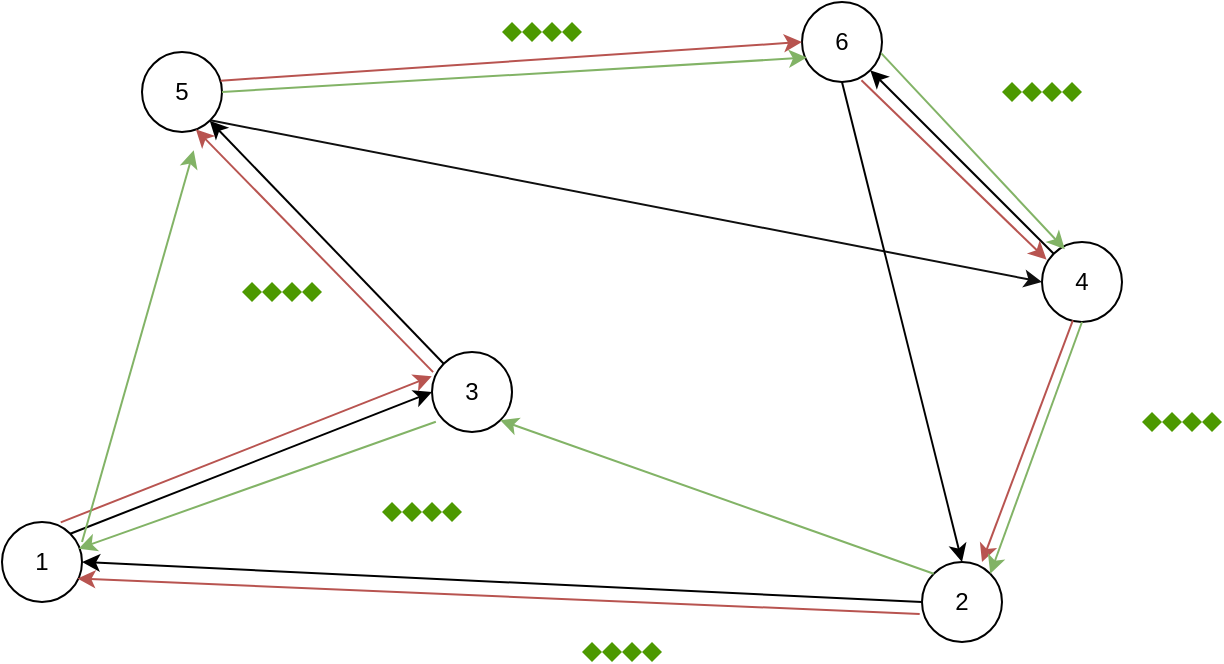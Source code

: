 <mxfile version="15.9.1" type="github">
  <diagram id="MD479WiqNpa-9FqfFtXH" name="Page-1">
    <mxGraphModel dx="1089" dy="676" grid="1" gridSize="10" guides="1" tooltips="1" connect="1" arrows="1" fold="1" page="1" pageScale="1" pageWidth="827" pageHeight="1169" math="0" shadow="0">
      <root>
        <mxCell id="0" />
        <mxCell id="1" parent="0" />
        <mxCell id="4CDsB3FGzRTADE7fRXGO-1" value="1" style="ellipse;whiteSpace=wrap;html=1;aspect=fixed;" parent="1" vertex="1">
          <mxGeometry x="90" y="320" width="40" height="40" as="geometry" />
        </mxCell>
        <mxCell id="4CDsB3FGzRTADE7fRXGO-2" value="2" style="ellipse;whiteSpace=wrap;html=1;aspect=fixed;" parent="1" vertex="1">
          <mxGeometry x="550" y="340" width="40" height="40" as="geometry" />
        </mxCell>
        <mxCell id="4CDsB3FGzRTADE7fRXGO-3" value="3" style="ellipse;whiteSpace=wrap;html=1;aspect=fixed;" parent="1" vertex="1">
          <mxGeometry x="305" y="235" width="40" height="40" as="geometry" />
        </mxCell>
        <mxCell id="4CDsB3FGzRTADE7fRXGO-4" value="5" style="ellipse;whiteSpace=wrap;html=1;aspect=fixed;" parent="1" vertex="1">
          <mxGeometry x="160" y="85" width="40" height="40" as="geometry" />
        </mxCell>
        <mxCell id="4CDsB3FGzRTADE7fRXGO-5" value="4" style="ellipse;whiteSpace=wrap;html=1;aspect=fixed;" parent="1" vertex="1">
          <mxGeometry x="610" y="180" width="40" height="40" as="geometry" />
        </mxCell>
        <mxCell id="4CDsB3FGzRTADE7fRXGO-6" value="6" style="ellipse;whiteSpace=wrap;html=1;aspect=fixed;" parent="1" vertex="1">
          <mxGeometry x="490" y="60" width="40" height="40" as="geometry" />
        </mxCell>
        <mxCell id="4CDsB3FGzRTADE7fRXGO-13" value="" style="endArrow=classic;html=1;rounded=0;strokeColor=#82b366;entryX=1;entryY=1;entryDx=0;entryDy=0;exitX=0;exitY=0;exitDx=0;exitDy=0;endFill=1;fillColor=#d5e8d4;startArrow=none;startFill=0;" parent="1" source="4CDsB3FGzRTADE7fRXGO-2" target="4CDsB3FGzRTADE7fRXGO-3" edge="1">
          <mxGeometry width="50" height="50" relative="1" as="geometry">
            <mxPoint x="430" y="430" as="sourcePoint" />
            <mxPoint x="480" y="380" as="targetPoint" />
          </mxGeometry>
        </mxCell>
        <mxCell id="4CDsB3FGzRTADE7fRXGO-15" value="" style="endArrow=none;html=1;rounded=0;strokeColor=#82b366;exitX=0.061;exitY=0.695;exitDx=0;exitDy=0;endFill=0;fillColor=#d5e8d4;startArrow=classic;startFill=1;exitPerimeter=0;entryX=1;entryY=0.5;entryDx=0;entryDy=0;" parent="1" source="4CDsB3FGzRTADE7fRXGO-6" target="4CDsB3FGzRTADE7fRXGO-4" edge="1">
          <mxGeometry width="50" height="50" relative="1" as="geometry">
            <mxPoint x="175.858" y="124.142" as="sourcePoint" />
            <mxPoint x="120" y="320" as="targetPoint" />
          </mxGeometry>
        </mxCell>
        <mxCell id="4CDsB3FGzRTADE7fRXGO-19" value="" style="endArrow=none;html=1;rounded=0;strokeColor=#0F0F0F;entryX=1;entryY=1;entryDx=0;entryDy=0;endFill=0;startArrow=classic;startFill=1;" parent="1" target="4CDsB3FGzRTADE7fRXGO-4" edge="1">
          <mxGeometry width="50" height="50" relative="1" as="geometry">
            <mxPoint x="610" y="200" as="sourcePoint" />
            <mxPoint x="350" y="264" as="targetPoint" />
          </mxGeometry>
        </mxCell>
        <mxCell id="4CDsB3FGzRTADE7fRXGO-28" value="" style="rhombus;whiteSpace=wrap;html=1;fillColor=#4D9900;strokeColor=none;" parent="1" vertex="1">
          <mxGeometry x="340" y="70" width="10" height="10" as="geometry" />
        </mxCell>
        <mxCell id="4CDsB3FGzRTADE7fRXGO-29" value="" style="rhombus;whiteSpace=wrap;html=1;fillColor=#4D9900;direction=south;strokeColor=none;" parent="1" vertex="1">
          <mxGeometry x="350" y="70" width="10" height="10" as="geometry" />
        </mxCell>
        <mxCell id="4CDsB3FGzRTADE7fRXGO-30" value="" style="rhombus;whiteSpace=wrap;html=1;fillColor=#4D9900;strokeColor=none;" parent="1" vertex="1">
          <mxGeometry x="360" y="70" width="10" height="10" as="geometry" />
        </mxCell>
        <mxCell id="4CDsB3FGzRTADE7fRXGO-31" value="" style="rhombus;whiteSpace=wrap;html=1;fillColor=#4D9900;strokeColor=none;" parent="1" vertex="1">
          <mxGeometry x="370" y="70" width="10" height="10" as="geometry" />
        </mxCell>
        <mxCell id="4CDsB3FGzRTADE7fRXGO-35" value="" style="rhombus;whiteSpace=wrap;html=1;fillColor=#4D9900;strokeColor=none;" parent="1" vertex="1">
          <mxGeometry x="590" y="100" width="10" height="10" as="geometry" />
        </mxCell>
        <mxCell id="4CDsB3FGzRTADE7fRXGO-36" value="" style="rhombus;whiteSpace=wrap;html=1;fillColor=#4D9900;direction=south;strokeColor=none;" parent="1" vertex="1">
          <mxGeometry x="600" y="100" width="10" height="10" as="geometry" />
        </mxCell>
        <mxCell id="4CDsB3FGzRTADE7fRXGO-37" value="" style="rhombus;whiteSpace=wrap;html=1;fillColor=#4D9900;strokeColor=none;" parent="1" vertex="1">
          <mxGeometry x="610" y="100" width="10" height="10" as="geometry" />
        </mxCell>
        <mxCell id="4CDsB3FGzRTADE7fRXGO-38" value="" style="rhombus;whiteSpace=wrap;html=1;fillColor=#4D9900;strokeColor=none;" parent="1" vertex="1">
          <mxGeometry x="620" y="100" width="10" height="10" as="geometry" />
        </mxCell>
        <mxCell id="4CDsB3FGzRTADE7fRXGO-42" value="" style="rhombus;whiteSpace=wrap;html=1;fillColor=#4D9900;strokeColor=none;" parent="1" vertex="1">
          <mxGeometry x="380" y="380" width="10" height="10" as="geometry" />
        </mxCell>
        <mxCell id="4CDsB3FGzRTADE7fRXGO-43" value="" style="rhombus;whiteSpace=wrap;html=1;fillColor=#4D9900;direction=south;strokeColor=none;" parent="1" vertex="1">
          <mxGeometry x="390" y="380" width="10" height="10" as="geometry" />
        </mxCell>
        <mxCell id="4CDsB3FGzRTADE7fRXGO-44" value="" style="rhombus;whiteSpace=wrap;html=1;fillColor=#4D9900;strokeColor=none;" parent="1" vertex="1">
          <mxGeometry x="400" y="380" width="10" height="10" as="geometry" />
        </mxCell>
        <mxCell id="4CDsB3FGzRTADE7fRXGO-45" value="" style="rhombus;whiteSpace=wrap;html=1;fillColor=#4D9900;strokeColor=none;" parent="1" vertex="1">
          <mxGeometry x="410" y="380" width="10" height="10" as="geometry" />
        </mxCell>
        <mxCell id="4CDsB3FGzRTADE7fRXGO-56" value="" style="rhombus;whiteSpace=wrap;html=1;fillColor=#4D9900;strokeColor=none;" parent="1" vertex="1">
          <mxGeometry x="280" y="310" width="10" height="10" as="geometry" />
        </mxCell>
        <mxCell id="4CDsB3FGzRTADE7fRXGO-57" value="" style="rhombus;whiteSpace=wrap;html=1;fillColor=#4D9900;direction=south;strokeColor=none;" parent="1" vertex="1">
          <mxGeometry x="290" y="310" width="10" height="10" as="geometry" />
        </mxCell>
        <mxCell id="4CDsB3FGzRTADE7fRXGO-58" value="" style="rhombus;whiteSpace=wrap;html=1;fillColor=#4D9900;strokeColor=none;" parent="1" vertex="1">
          <mxGeometry x="300" y="310" width="10" height="10" as="geometry" />
        </mxCell>
        <mxCell id="4CDsB3FGzRTADE7fRXGO-59" value="" style="rhombus;whiteSpace=wrap;html=1;fillColor=#4D9900;strokeColor=none;" parent="1" vertex="1">
          <mxGeometry x="310" y="310" width="10" height="10" as="geometry" />
        </mxCell>
        <mxCell id="4CDsB3FGzRTADE7fRXGO-63" value="" style="rhombus;whiteSpace=wrap;html=1;fillColor=#4D9900;strokeColor=none;" parent="1" vertex="1">
          <mxGeometry x="660" y="265" width="10" height="10" as="geometry" />
        </mxCell>
        <mxCell id="4CDsB3FGzRTADE7fRXGO-64" value="" style="rhombus;whiteSpace=wrap;html=1;fillColor=#4D9900;direction=south;strokeColor=none;" parent="1" vertex="1">
          <mxGeometry x="670" y="265" width="10" height="10" as="geometry" />
        </mxCell>
        <mxCell id="4CDsB3FGzRTADE7fRXGO-65" value="" style="rhombus;whiteSpace=wrap;html=1;fillColor=#4D9900;strokeColor=none;" parent="1" vertex="1">
          <mxGeometry x="680" y="265" width="10" height="10" as="geometry" />
        </mxCell>
        <mxCell id="4CDsB3FGzRTADE7fRXGO-66" value="" style="rhombus;whiteSpace=wrap;html=1;fillColor=#4D9900;strokeColor=none;" parent="1" vertex="1">
          <mxGeometry x="690" y="265" width="10" height="10" as="geometry" />
        </mxCell>
        <mxCell id="4CDsB3FGzRTADE7fRXGO-68" value="" style="endArrow=classic;html=1;rounded=0;entryX=0;entryY=0.5;entryDx=0;entryDy=0;exitX=1;exitY=0;exitDx=0;exitDy=0;" parent="1" source="4CDsB3FGzRTADE7fRXGO-1" target="4CDsB3FGzRTADE7fRXGO-3" edge="1">
          <mxGeometry width="50" height="50" relative="1" as="geometry">
            <mxPoint x="440" y="290" as="sourcePoint" />
            <mxPoint x="490" y="240" as="targetPoint" />
          </mxGeometry>
        </mxCell>
        <mxCell id="4CDsB3FGzRTADE7fRXGO-70" value="" style="endArrow=classic;html=1;rounded=0;exitX=0;exitY=0;exitDx=0;exitDy=0;" parent="1" source="4CDsB3FGzRTADE7fRXGO-3" target="4CDsB3FGzRTADE7fRXGO-4" edge="1">
          <mxGeometry width="50" height="50" relative="1" as="geometry">
            <mxPoint x="280" y="300" as="sourcePoint" />
            <mxPoint x="330" y="250" as="targetPoint" />
          </mxGeometry>
        </mxCell>
        <mxCell id="4CDsB3FGzRTADE7fRXGO-71" value="" style="endArrow=classic;html=1;rounded=0;entryX=1;entryY=1;entryDx=0;entryDy=0;exitX=0;exitY=0;exitDx=0;exitDy=0;" parent="1" source="4CDsB3FGzRTADE7fRXGO-5" target="4CDsB3FGzRTADE7fRXGO-6" edge="1">
          <mxGeometry width="50" height="50" relative="1" as="geometry">
            <mxPoint x="280" y="220" as="sourcePoint" />
            <mxPoint x="330" y="170" as="targetPoint" />
          </mxGeometry>
        </mxCell>
        <mxCell id="4CDsB3FGzRTADE7fRXGO-72" value="" style="endArrow=classic;html=1;rounded=0;entryX=0.5;entryY=0;entryDx=0;entryDy=0;exitX=0.5;exitY=1;exitDx=0;exitDy=0;" parent="1" source="4CDsB3FGzRTADE7fRXGO-6" target="4CDsB3FGzRTADE7fRXGO-2" edge="1">
          <mxGeometry width="50" height="50" relative="1" as="geometry">
            <mxPoint x="370" y="230" as="sourcePoint" />
            <mxPoint x="390" y="230" as="targetPoint" />
          </mxGeometry>
        </mxCell>
        <mxCell id="4CDsB3FGzRTADE7fRXGO-74" value="" style="endArrow=classic;html=1;rounded=0;entryX=1;entryY=0.5;entryDx=0;entryDy=0;exitX=0;exitY=0.5;exitDx=0;exitDy=0;" parent="1" source="4CDsB3FGzRTADE7fRXGO-2" target="4CDsB3FGzRTADE7fRXGO-1" edge="1">
          <mxGeometry width="50" height="50" relative="1" as="geometry">
            <mxPoint x="520" y="110" as="sourcePoint" />
            <mxPoint x="580" y="350" as="targetPoint" />
          </mxGeometry>
        </mxCell>
        <mxCell id="4CDsB3FGzRTADE7fRXGO-75" value="" style="endArrow=classic;html=1;rounded=0;strokeColor=#b85450;fillColor=#f8cecc;exitX=0.734;exitY=0.005;exitDx=0;exitDy=0;exitPerimeter=0;entryX=-0.003;entryY=0.303;entryDx=0;entryDy=0;entryPerimeter=0;" parent="1" source="4CDsB3FGzRTADE7fRXGO-1" target="4CDsB3FGzRTADE7fRXGO-3" edge="1">
          <mxGeometry width="50" height="50" relative="1" as="geometry">
            <mxPoint x="370" y="230" as="sourcePoint" />
            <mxPoint x="420" y="180" as="targetPoint" />
          </mxGeometry>
        </mxCell>
        <mxCell id="4CDsB3FGzRTADE7fRXGO-76" value="" style="endArrow=classic;html=1;rounded=0;strokeColor=#b85450;fillColor=#f8cecc;exitX=0.014;exitY=0.251;exitDx=0;exitDy=0;exitPerimeter=0;entryX=0.673;entryY=0.966;entryDx=0;entryDy=0;entryPerimeter=0;" parent="1" source="4CDsB3FGzRTADE7fRXGO-3" target="4CDsB3FGzRTADE7fRXGO-4" edge="1">
          <mxGeometry width="50" height="50" relative="1" as="geometry">
            <mxPoint x="129.36" y="330.2" as="sourcePoint" />
            <mxPoint x="314.88" y="257.12" as="targetPoint" />
          </mxGeometry>
        </mxCell>
        <mxCell id="4CDsB3FGzRTADE7fRXGO-77" value="" style="endArrow=classic;html=1;rounded=0;strokeColor=#b85450;fillColor=#f8cecc;entryX=0;entryY=0.5;entryDx=0;entryDy=0;exitX=0.983;exitY=0.358;exitDx=0;exitDy=0;exitPerimeter=0;" parent="1" source="4CDsB3FGzRTADE7fRXGO-4" target="4CDsB3FGzRTADE7fRXGO-6" edge="1">
          <mxGeometry width="50" height="50" relative="1" as="geometry">
            <mxPoint x="180" y="240" as="sourcePoint" />
            <mxPoint x="324.88" y="267.12" as="targetPoint" />
          </mxGeometry>
        </mxCell>
        <mxCell id="4CDsB3FGzRTADE7fRXGO-78" value="" style="endArrow=classic;html=1;rounded=0;strokeColor=#b85450;fillColor=#f8cecc;entryX=0.057;entryY=0.221;entryDx=0;entryDy=0;exitX=0.743;exitY=0.979;exitDx=0;exitDy=0;exitPerimeter=0;entryPerimeter=0;" parent="1" source="4CDsB3FGzRTADE7fRXGO-6" target="4CDsB3FGzRTADE7fRXGO-5" edge="1">
          <mxGeometry width="50" height="50" relative="1" as="geometry">
            <mxPoint x="209.32" y="109.32" as="sourcePoint" />
            <mxPoint x="500" y="90" as="targetPoint" />
          </mxGeometry>
        </mxCell>
        <mxCell id="4CDsB3FGzRTADE7fRXGO-79" value="" style="endArrow=classic;html=1;rounded=0;strokeColor=#b85450;fillColor=#f8cecc;entryX=0.75;entryY=0;entryDx=0;entryDy=0;exitX=0.386;exitY=0.979;exitDx=0;exitDy=0;exitPerimeter=0;entryPerimeter=0;" parent="1" source="4CDsB3FGzRTADE7fRXGO-5" target="4CDsB3FGzRTADE7fRXGO-2" edge="1">
          <mxGeometry width="50" height="50" relative="1" as="geometry">
            <mxPoint x="529.72" y="109.16" as="sourcePoint" />
            <mxPoint x="622.28" y="198.84" as="targetPoint" />
          </mxGeometry>
        </mxCell>
        <mxCell id="4CDsB3FGzRTADE7fRXGO-80" value="" style="endArrow=classic;html=1;rounded=0;strokeColor=#b85450;fillColor=#f8cecc;entryX=0.943;entryY=0.707;entryDx=0;entryDy=0;exitX=-0.029;exitY=0.65;exitDx=0;exitDy=0;exitPerimeter=0;entryPerimeter=0;" parent="1" source="4CDsB3FGzRTADE7fRXGO-2" target="4CDsB3FGzRTADE7fRXGO-1" edge="1">
          <mxGeometry width="50" height="50" relative="1" as="geometry">
            <mxPoint x="635.44" y="229.16" as="sourcePoint" />
            <mxPoint x="590" y="350" as="targetPoint" />
          </mxGeometry>
        </mxCell>
        <mxCell id="4CDsB3FGzRTADE7fRXGO-81" value="" style="endArrow=none;html=1;rounded=0;strokeColor=#82b366;exitX=0;exitY=1;exitDx=0;exitDy=0;endFill=0;fillColor=#d5e8d4;startArrow=classic;startFill=1;" parent="1" edge="1">
          <mxGeometry width="50" height="50" relative="1" as="geometry">
            <mxPoint x="185.858" y="134.142" as="sourcePoint" />
            <mxPoint x="130.0" y="330" as="targetPoint" />
          </mxGeometry>
        </mxCell>
        <mxCell id="4CDsB3FGzRTADE7fRXGO-82" value="" style="endArrow=classic;html=1;rounded=0;strokeColor=#82b366;fillColor=#d5e8d4;entryX=0.285;entryY=0.091;entryDx=0;entryDy=0;exitX=0.992;exitY=0.643;exitDx=0;exitDy=0;exitPerimeter=0;entryPerimeter=0;" parent="1" source="4CDsB3FGzRTADE7fRXGO-6" target="4CDsB3FGzRTADE7fRXGO-5" edge="1">
          <mxGeometry width="50" height="50" relative="1" as="geometry">
            <mxPoint x="529.72" y="109.16" as="sourcePoint" />
            <mxPoint x="622.28" y="198.84" as="targetPoint" />
          </mxGeometry>
        </mxCell>
        <mxCell id="4CDsB3FGzRTADE7fRXGO-83" value="" style="endArrow=classic;html=1;rounded=0;strokeColor=#82b366;fillColor=#d5e8d4;entryX=1;entryY=0;entryDx=0;entryDy=0;exitX=0.5;exitY=1;exitDx=0;exitDy=0;" parent="1" source="4CDsB3FGzRTADE7fRXGO-5" target="4CDsB3FGzRTADE7fRXGO-2" edge="1">
          <mxGeometry width="50" height="50" relative="1" as="geometry">
            <mxPoint x="635.44" y="229.16" as="sourcePoint" />
            <mxPoint x="590" y="350" as="targetPoint" />
          </mxGeometry>
        </mxCell>
        <mxCell id="4CDsB3FGzRTADE7fRXGO-84" value="" style="endArrow=classic;html=1;rounded=0;strokeColor=#82b366;entryX=0.958;entryY=0.333;entryDx=0;entryDy=0;exitX=0.048;exitY=0.872;exitDx=0;exitDy=0;endFill=1;fillColor=#d5e8d4;startArrow=none;startFill=0;entryPerimeter=0;exitPerimeter=0;" parent="1" source="4CDsB3FGzRTADE7fRXGO-3" target="4CDsB3FGzRTADE7fRXGO-1" edge="1">
          <mxGeometry width="50" height="50" relative="1" as="geometry">
            <mxPoint x="565.858" y="355.858" as="sourcePoint" />
            <mxPoint x="349.142" y="279.142" as="targetPoint" />
          </mxGeometry>
        </mxCell>
        <mxCell id="4CDsB3FGzRTADE7fRXGO-85" value="" style="rhombus;whiteSpace=wrap;html=1;fillColor=#4D9900;strokeColor=none;" parent="1" vertex="1">
          <mxGeometry x="210" y="200" width="10" height="10" as="geometry" />
        </mxCell>
        <mxCell id="4CDsB3FGzRTADE7fRXGO-86" value="" style="rhombus;whiteSpace=wrap;html=1;fillColor=#4D9900;direction=south;strokeColor=none;" parent="1" vertex="1">
          <mxGeometry x="220" y="200" width="10" height="10" as="geometry" />
        </mxCell>
        <mxCell id="4CDsB3FGzRTADE7fRXGO-87" value="" style="rhombus;whiteSpace=wrap;html=1;fillColor=#4D9900;strokeColor=none;" parent="1" vertex="1">
          <mxGeometry x="230" y="200" width="10" height="10" as="geometry" />
        </mxCell>
        <mxCell id="4CDsB3FGzRTADE7fRXGO-88" value="" style="rhombus;whiteSpace=wrap;html=1;fillColor=#4D9900;strokeColor=none;" parent="1" vertex="1">
          <mxGeometry x="240" y="200" width="10" height="10" as="geometry" />
        </mxCell>
      </root>
    </mxGraphModel>
  </diagram>
</mxfile>
